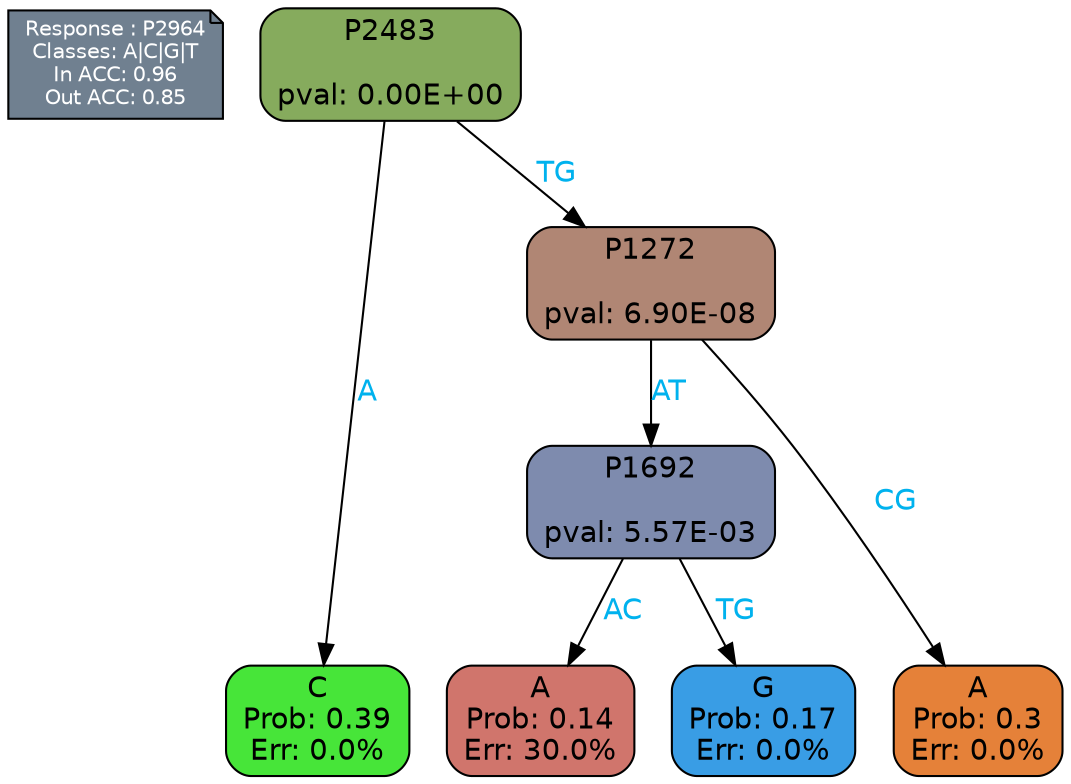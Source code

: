 digraph Tree {
node [shape=box, style="filled, rounded", color="black", fontname=helvetica] ;
graph [ranksep=equally, splines=polylines, bgcolor=transparent, dpi=600] ;
edge [fontname=helvetica] ;
LEGEND [label="Response : P2964
Classes: A|C|G|T
In ACC: 0.96
Out ACC: 0.85
",shape=note,align=left,style=filled,fillcolor="slategray",fontcolor="white",fontsize=10];1 [label="P2483

pval: 0.00E+00", fillcolor="#86ab5d"] ;
2 [label="C
Prob: 0.39
Err: 0.0%", fillcolor="#47e539"] ;
3 [label="P1272

pval: 6.90E-08", fillcolor="#b08674"] ;
4 [label="P1692

pval: 5.57E-03", fillcolor="#7e8bae"] ;
5 [label="A
Prob: 0.14
Err: 30.0%", fillcolor="#d0756c"] ;
6 [label="G
Prob: 0.17
Err: 0.0%", fillcolor="#399de5"] ;
7 [label="A
Prob: 0.3
Err: 0.0%", fillcolor="#e58139"] ;
1 -> 2 [label="A",fontcolor=deepskyblue2] ;
1 -> 3 [label="TG",fontcolor=deepskyblue2] ;
3 -> 4 [label="AT",fontcolor=deepskyblue2] ;
3 -> 7 [label="CG",fontcolor=deepskyblue2] ;
4 -> 5 [label="AC",fontcolor=deepskyblue2] ;
4 -> 6 [label="TG",fontcolor=deepskyblue2] ;
{rank = same; 2;5;6;7;}{rank = same; LEGEND;1;}}